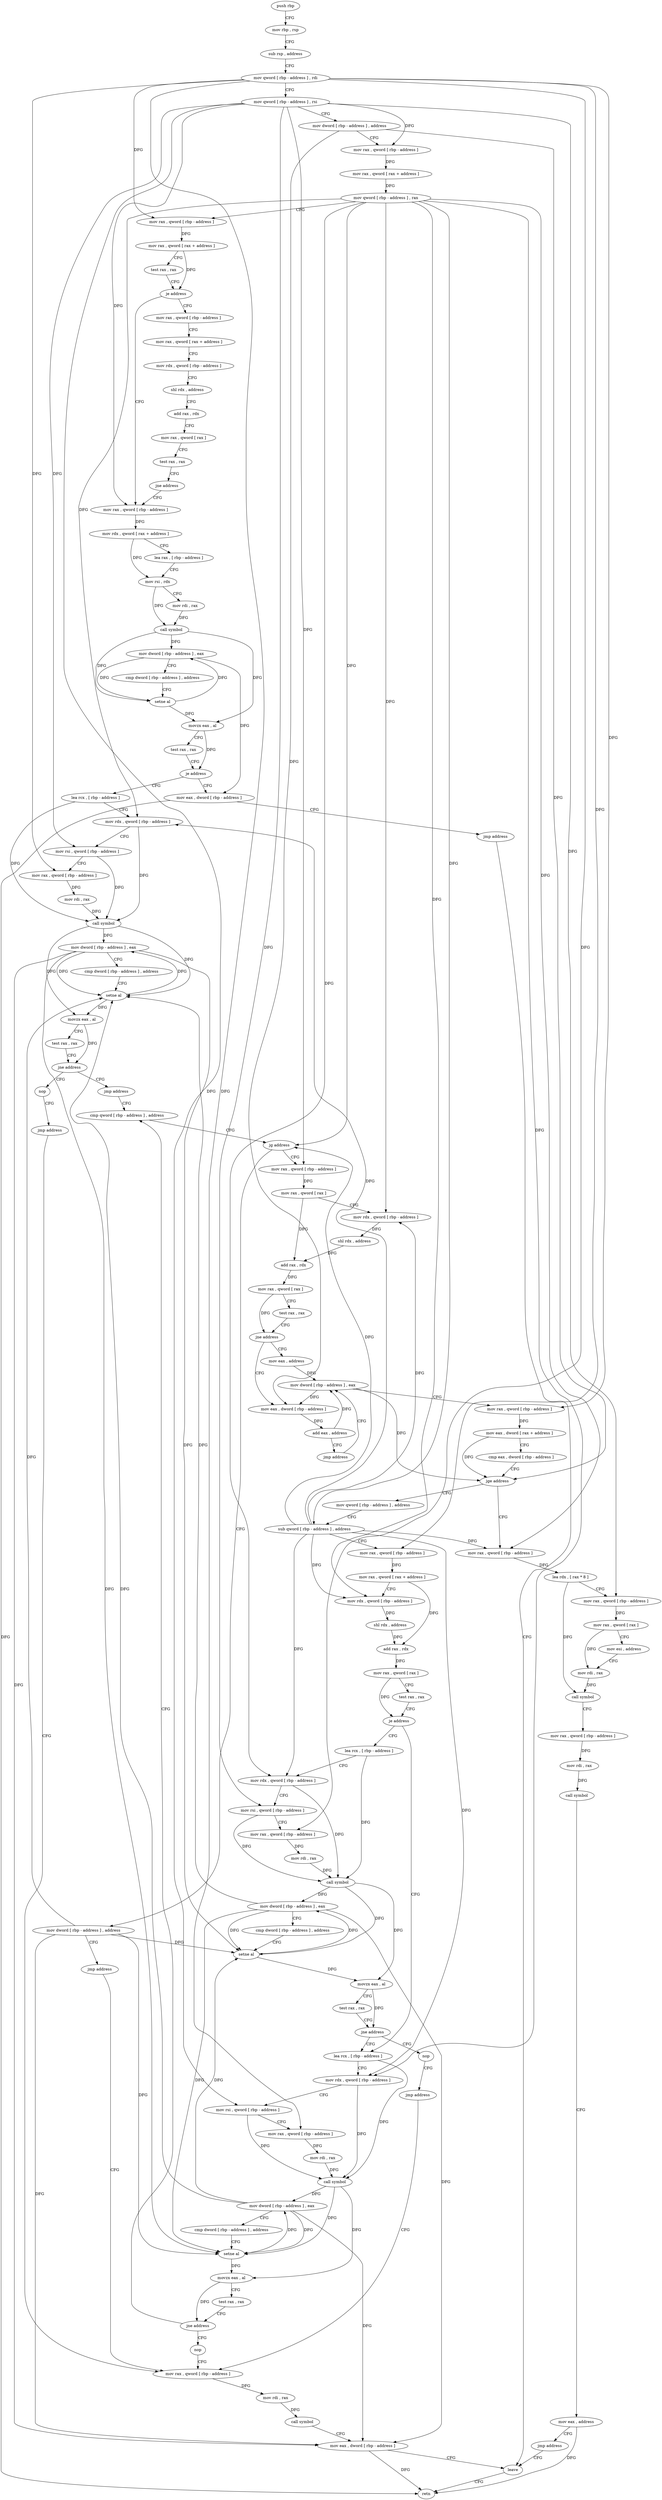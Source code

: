 digraph "func" {
"4429248" [label = "push rbp" ]
"4429249" [label = "mov rbp , rsp" ]
"4429252" [label = "sub rsp , address" ]
"4429256" [label = "mov qword [ rbp - address ] , rdi" ]
"4429260" [label = "mov qword [ rbp - address ] , rsi" ]
"4429264" [label = "mov dword [ rbp - address ] , address" ]
"4429271" [label = "mov rax , qword [ rbp - address ]" ]
"4429275" [label = "mov rax , qword [ rax + address ]" ]
"4429279" [label = "mov qword [ rbp - address ] , rax" ]
"4429283" [label = "mov rax , qword [ rbp - address ]" ]
"4429287" [label = "mov rax , qword [ rax + address ]" ]
"4429294" [label = "test rax , rax" ]
"4429297" [label = "je address" ]
"4429329" [label = "mov rax , qword [ rbp - address ]" ]
"4429299" [label = "mov rax , qword [ rbp - address ]" ]
"4429333" [label = "mov rdx , qword [ rax + address ]" ]
"4429337" [label = "lea rax , [ rbp - address ]" ]
"4429341" [label = "mov rsi , rdx" ]
"4429344" [label = "mov rdi , rax" ]
"4429347" [label = "call symbol" ]
"4429352" [label = "mov dword [ rbp - address ] , eax" ]
"4429355" [label = "cmp dword [ rbp - address ] , address" ]
"4429359" [label = "setne al" ]
"4429362" [label = "movzx eax , al" ]
"4429365" [label = "test rax , rax" ]
"4429368" [label = "je address" ]
"4429378" [label = "lea rcx , [ rbp - address ]" ]
"4429370" [label = "mov eax , dword [ rbp - address ]" ]
"4429303" [label = "mov rax , qword [ rax + address ]" ]
"4429310" [label = "mov rdx , qword [ rbp - address ]" ]
"4429314" [label = "shl rdx , address" ]
"4429318" [label = "add rax , rdx" ]
"4429321" [label = "mov rax , qword [ rax ]" ]
"4429324" [label = "test rax , rax" ]
"4429327" [label = "jne address" ]
"4429382" [label = "mov rdx , qword [ rbp - address ]" ]
"4429386" [label = "mov rsi , qword [ rbp - address ]" ]
"4429390" [label = "mov rax , qword [ rbp - address ]" ]
"4429394" [label = "mov rdi , rax" ]
"4429397" [label = "call symbol" ]
"4429402" [label = "mov dword [ rbp - address ] , eax" ]
"4429405" [label = "cmp dword [ rbp - address ] , address" ]
"4429409" [label = "setne al" ]
"4429412" [label = "movzx eax , al" ]
"4429415" [label = "test rax , rax" ]
"4429418" [label = "jne address" ]
"4429687" [label = "nop" ]
"4429424" [label = "jmp address" ]
"4429373" [label = "jmp address" ]
"4429709" [label = "leave" ]
"4429688" [label = "jmp address" ]
"4429694" [label = "mov rax , qword [ rbp - address ]" ]
"4429667" [label = "cmp qword [ rbp - address ] , address" ]
"4429710" [label = "retn" ]
"4429698" [label = "mov rdi , rax" ]
"4429701" [label = "call symbol" ]
"4429706" [label = "mov eax , dword [ rbp - address ]" ]
"4429672" [label = "jg address" ]
"4429429" [label = "mov rax , qword [ rbp - address ]" ]
"4429678" [label = "mov dword [ rbp - address ] , address" ]
"4429433" [label = "mov rax , qword [ rax ]" ]
"4429436" [label = "mov rdx , qword [ rbp - address ]" ]
"4429440" [label = "shl rdx , address" ]
"4429444" [label = "add rax , rdx" ]
"4429447" [label = "mov rax , qword [ rax ]" ]
"4429450" [label = "test rax , rax" ]
"4429453" [label = "jne address" ]
"4429463" [label = "mov eax , address" ]
"4429455" [label = "mov eax , dword [ rbp - address ]" ]
"4429685" [label = "jmp address" ]
"4429468" [label = "mov dword [ rbp - address ] , eax" ]
"4429458" [label = "add eax , address" ]
"4429461" [label = "jmp address" ]
"4429540" [label = "mov qword [ rbp - address ] , address" ]
"4429548" [label = "sub qword [ rbp - address ] , address" ]
"4429553" [label = "mov rax , qword [ rbp - address ]" ]
"4429557" [label = "mov rax , qword [ rax + address ]" ]
"4429564" [label = "mov rdx , qword [ rbp - address ]" ]
"4429568" [label = "shl rdx , address" ]
"4429572" [label = "add rax , rdx" ]
"4429575" [label = "mov rax , qword [ rax ]" ]
"4429578" [label = "test rax , rax" ]
"4429581" [label = "je address" ]
"4429625" [label = "lea rcx , [ rbp - address ]" ]
"4429583" [label = "lea rcx , [ rbp - address ]" ]
"4429486" [label = "mov rax , qword [ rbp - address ]" ]
"4429490" [label = "lea rdx , [ rax * 8 ]" ]
"4429498" [label = "mov rax , qword [ rbp - address ]" ]
"4429502" [label = "mov rax , qword [ rax ]" ]
"4429505" [label = "mov esi , address" ]
"4429510" [label = "mov rdi , rax" ]
"4429513" [label = "call symbol" ]
"4429518" [label = "mov rax , qword [ rbp - address ]" ]
"4429522" [label = "mov rdi , rax" ]
"4429525" [label = "call symbol" ]
"4429530" [label = "mov eax , address" ]
"4429535" [label = "jmp address" ]
"4429471" [label = "mov rax , qword [ rbp - address ]" ]
"4429475" [label = "mov eax , dword [ rax + address ]" ]
"4429481" [label = "cmp eax , dword [ rbp - address ]" ]
"4429484" [label = "jge address" ]
"4429629" [label = "mov rdx , qword [ rbp - address ]" ]
"4429633" [label = "mov rsi , qword [ rbp - address ]" ]
"4429637" [label = "mov rax , qword [ rbp - address ]" ]
"4429641" [label = "mov rdi , rax" ]
"4429644" [label = "call symbol" ]
"4429649" [label = "mov dword [ rbp - address ] , eax" ]
"4429652" [label = "cmp dword [ rbp - address ] , address" ]
"4429656" [label = "setne al" ]
"4429659" [label = "movzx eax , al" ]
"4429662" [label = "test rax , rax" ]
"4429665" [label = "jne address" ]
"4429693" [label = "nop" ]
"4429587" [label = "mov rdx , qword [ rbp - address ]" ]
"4429591" [label = "mov rsi , qword [ rbp - address ]" ]
"4429595" [label = "mov rax , qword [ rbp - address ]" ]
"4429599" [label = "mov rdi , rax" ]
"4429602" [label = "call symbol" ]
"4429607" [label = "mov dword [ rbp - address ] , eax" ]
"4429610" [label = "cmp dword [ rbp - address ] , address" ]
"4429614" [label = "setne al" ]
"4429617" [label = "movzx eax , al" ]
"4429620" [label = "test rax , rax" ]
"4429623" [label = "jne address" ]
"4429690" [label = "nop" ]
"4429691" [label = "jmp address" ]
"4429248" -> "4429249" [ label = "CFG" ]
"4429249" -> "4429252" [ label = "CFG" ]
"4429252" -> "4429256" [ label = "CFG" ]
"4429256" -> "4429260" [ label = "CFG" ]
"4429256" -> "4429283" [ label = "DFG" ]
"4429256" -> "4429390" [ label = "DFG" ]
"4429256" -> "4429471" [ label = "DFG" ]
"4429256" -> "4429553" [ label = "DFG" ]
"4429256" -> "4429637" [ label = "DFG" ]
"4429256" -> "4429595" [ label = "DFG" ]
"4429260" -> "4429264" [ label = "CFG" ]
"4429260" -> "4429271" [ label = "DFG" ]
"4429260" -> "4429329" [ label = "DFG" ]
"4429260" -> "4429386" [ label = "DFG" ]
"4429260" -> "4429429" [ label = "DFG" ]
"4429260" -> "4429498" [ label = "DFG" ]
"4429260" -> "4429633" [ label = "DFG" ]
"4429260" -> "4429591" [ label = "DFG" ]
"4429264" -> "4429271" [ label = "CFG" ]
"4429264" -> "4429455" [ label = "DFG" ]
"4429264" -> "4429484" [ label = "DFG" ]
"4429271" -> "4429275" [ label = "DFG" ]
"4429275" -> "4429279" [ label = "DFG" ]
"4429279" -> "4429283" [ label = "CFG" ]
"4429279" -> "4429382" [ label = "DFG" ]
"4429279" -> "4429672" [ label = "DFG" ]
"4429279" -> "4429436" [ label = "DFG" ]
"4429279" -> "4429548" [ label = "DFG" ]
"4429279" -> "4429564" [ label = "DFG" ]
"4429279" -> "4429486" [ label = "DFG" ]
"4429279" -> "4429629" [ label = "DFG" ]
"4429279" -> "4429587" [ label = "DFG" ]
"4429283" -> "4429287" [ label = "DFG" ]
"4429287" -> "4429294" [ label = "CFG" ]
"4429287" -> "4429297" [ label = "DFG" ]
"4429294" -> "4429297" [ label = "CFG" ]
"4429297" -> "4429329" [ label = "CFG" ]
"4429297" -> "4429299" [ label = "CFG" ]
"4429329" -> "4429333" [ label = "DFG" ]
"4429299" -> "4429303" [ label = "CFG" ]
"4429333" -> "4429337" [ label = "CFG" ]
"4429333" -> "4429341" [ label = "DFG" ]
"4429337" -> "4429341" [ label = "CFG" ]
"4429341" -> "4429344" [ label = "CFG" ]
"4429341" -> "4429347" [ label = "DFG" ]
"4429344" -> "4429347" [ label = "DFG" ]
"4429347" -> "4429352" [ label = "DFG" ]
"4429347" -> "4429359" [ label = "DFG" ]
"4429347" -> "4429362" [ label = "DFG" ]
"4429352" -> "4429355" [ label = "CFG" ]
"4429352" -> "4429359" [ label = "DFG" ]
"4429352" -> "4429370" [ label = "DFG" ]
"4429355" -> "4429359" [ label = "CFG" ]
"4429359" -> "4429362" [ label = "DFG" ]
"4429359" -> "4429352" [ label = "DFG" ]
"4429362" -> "4429365" [ label = "CFG" ]
"4429362" -> "4429368" [ label = "DFG" ]
"4429365" -> "4429368" [ label = "CFG" ]
"4429368" -> "4429378" [ label = "CFG" ]
"4429368" -> "4429370" [ label = "CFG" ]
"4429378" -> "4429382" [ label = "CFG" ]
"4429378" -> "4429397" [ label = "DFG" ]
"4429370" -> "4429373" [ label = "CFG" ]
"4429370" -> "4429710" [ label = "DFG" ]
"4429303" -> "4429310" [ label = "CFG" ]
"4429310" -> "4429314" [ label = "CFG" ]
"4429314" -> "4429318" [ label = "CFG" ]
"4429318" -> "4429321" [ label = "CFG" ]
"4429321" -> "4429324" [ label = "CFG" ]
"4429324" -> "4429327" [ label = "CFG" ]
"4429327" -> "4429329" [ label = "CFG" ]
"4429382" -> "4429386" [ label = "CFG" ]
"4429382" -> "4429397" [ label = "DFG" ]
"4429386" -> "4429390" [ label = "CFG" ]
"4429386" -> "4429397" [ label = "DFG" ]
"4429390" -> "4429394" [ label = "DFG" ]
"4429394" -> "4429397" [ label = "DFG" ]
"4429397" -> "4429402" [ label = "DFG" ]
"4429397" -> "4429409" [ label = "DFG" ]
"4429397" -> "4429412" [ label = "DFG" ]
"4429402" -> "4429405" [ label = "CFG" ]
"4429402" -> "4429409" [ label = "DFG" ]
"4429402" -> "4429706" [ label = "DFG" ]
"4429402" -> "4429656" [ label = "DFG" ]
"4429402" -> "4429614" [ label = "DFG" ]
"4429405" -> "4429409" [ label = "CFG" ]
"4429409" -> "4429412" [ label = "DFG" ]
"4429409" -> "4429402" [ label = "DFG" ]
"4429412" -> "4429415" [ label = "CFG" ]
"4429412" -> "4429418" [ label = "DFG" ]
"4429415" -> "4429418" [ label = "CFG" ]
"4429418" -> "4429687" [ label = "CFG" ]
"4429418" -> "4429424" [ label = "CFG" ]
"4429687" -> "4429688" [ label = "CFG" ]
"4429424" -> "4429667" [ label = "CFG" ]
"4429373" -> "4429709" [ label = "CFG" ]
"4429709" -> "4429710" [ label = "CFG" ]
"4429688" -> "4429694" [ label = "CFG" ]
"4429694" -> "4429698" [ label = "DFG" ]
"4429667" -> "4429672" [ label = "CFG" ]
"4429698" -> "4429701" [ label = "DFG" ]
"4429701" -> "4429706" [ label = "CFG" ]
"4429706" -> "4429709" [ label = "CFG" ]
"4429706" -> "4429710" [ label = "DFG" ]
"4429672" -> "4429429" [ label = "CFG" ]
"4429672" -> "4429678" [ label = "CFG" ]
"4429429" -> "4429433" [ label = "DFG" ]
"4429678" -> "4429685" [ label = "CFG" ]
"4429678" -> "4429409" [ label = "DFG" ]
"4429678" -> "4429706" [ label = "DFG" ]
"4429678" -> "4429656" [ label = "DFG" ]
"4429678" -> "4429614" [ label = "DFG" ]
"4429433" -> "4429436" [ label = "CFG" ]
"4429433" -> "4429444" [ label = "DFG" ]
"4429436" -> "4429440" [ label = "DFG" ]
"4429440" -> "4429444" [ label = "DFG" ]
"4429444" -> "4429447" [ label = "DFG" ]
"4429447" -> "4429450" [ label = "CFG" ]
"4429447" -> "4429453" [ label = "DFG" ]
"4429450" -> "4429453" [ label = "CFG" ]
"4429453" -> "4429463" [ label = "CFG" ]
"4429453" -> "4429455" [ label = "CFG" ]
"4429463" -> "4429468" [ label = "DFG" ]
"4429455" -> "4429458" [ label = "DFG" ]
"4429685" -> "4429694" [ label = "CFG" ]
"4429468" -> "4429471" [ label = "CFG" ]
"4429468" -> "4429455" [ label = "DFG" ]
"4429468" -> "4429484" [ label = "DFG" ]
"4429458" -> "4429461" [ label = "CFG" ]
"4429458" -> "4429468" [ label = "DFG" ]
"4429461" -> "4429468" [ label = "CFG" ]
"4429540" -> "4429548" [ label = "CFG" ]
"4429548" -> "4429553" [ label = "CFG" ]
"4429548" -> "4429382" [ label = "DFG" ]
"4429548" -> "4429672" [ label = "DFG" ]
"4429548" -> "4429436" [ label = "DFG" ]
"4429548" -> "4429564" [ label = "DFG" ]
"4429548" -> "4429486" [ label = "DFG" ]
"4429548" -> "4429629" [ label = "DFG" ]
"4429548" -> "4429587" [ label = "DFG" ]
"4429553" -> "4429557" [ label = "DFG" ]
"4429557" -> "4429564" [ label = "CFG" ]
"4429557" -> "4429572" [ label = "DFG" ]
"4429564" -> "4429568" [ label = "DFG" ]
"4429568" -> "4429572" [ label = "DFG" ]
"4429572" -> "4429575" [ label = "DFG" ]
"4429575" -> "4429578" [ label = "CFG" ]
"4429575" -> "4429581" [ label = "DFG" ]
"4429578" -> "4429581" [ label = "CFG" ]
"4429581" -> "4429625" [ label = "CFG" ]
"4429581" -> "4429583" [ label = "CFG" ]
"4429625" -> "4429629" [ label = "CFG" ]
"4429625" -> "4429644" [ label = "DFG" ]
"4429583" -> "4429587" [ label = "CFG" ]
"4429583" -> "4429602" [ label = "DFG" ]
"4429486" -> "4429490" [ label = "DFG" ]
"4429490" -> "4429498" [ label = "CFG" ]
"4429490" -> "4429513" [ label = "DFG" ]
"4429498" -> "4429502" [ label = "DFG" ]
"4429502" -> "4429505" [ label = "CFG" ]
"4429502" -> "4429510" [ label = "DFG" ]
"4429505" -> "4429510" [ label = "CFG" ]
"4429510" -> "4429513" [ label = "DFG" ]
"4429513" -> "4429518" [ label = "CFG" ]
"4429518" -> "4429522" [ label = "DFG" ]
"4429522" -> "4429525" [ label = "DFG" ]
"4429525" -> "4429530" [ label = "CFG" ]
"4429530" -> "4429535" [ label = "CFG" ]
"4429530" -> "4429710" [ label = "DFG" ]
"4429535" -> "4429709" [ label = "CFG" ]
"4429471" -> "4429475" [ label = "DFG" ]
"4429475" -> "4429481" [ label = "CFG" ]
"4429475" -> "4429484" [ label = "DFG" ]
"4429481" -> "4429484" [ label = "CFG" ]
"4429484" -> "4429540" [ label = "CFG" ]
"4429484" -> "4429486" [ label = "CFG" ]
"4429629" -> "4429633" [ label = "CFG" ]
"4429629" -> "4429644" [ label = "DFG" ]
"4429633" -> "4429637" [ label = "CFG" ]
"4429633" -> "4429644" [ label = "DFG" ]
"4429637" -> "4429641" [ label = "DFG" ]
"4429641" -> "4429644" [ label = "DFG" ]
"4429644" -> "4429649" [ label = "DFG" ]
"4429644" -> "4429656" [ label = "DFG" ]
"4429644" -> "4429659" [ label = "DFG" ]
"4429649" -> "4429652" [ label = "CFG" ]
"4429649" -> "4429409" [ label = "DFG" ]
"4429649" -> "4429706" [ label = "DFG" ]
"4429649" -> "4429656" [ label = "DFG" ]
"4429649" -> "4429614" [ label = "DFG" ]
"4429652" -> "4429656" [ label = "CFG" ]
"4429656" -> "4429659" [ label = "DFG" ]
"4429656" -> "4429649" [ label = "DFG" ]
"4429659" -> "4429662" [ label = "CFG" ]
"4429659" -> "4429665" [ label = "DFG" ]
"4429662" -> "4429665" [ label = "CFG" ]
"4429665" -> "4429693" [ label = "CFG" ]
"4429665" -> "4429667" [ label = "CFG" ]
"4429693" -> "4429694" [ label = "CFG" ]
"4429587" -> "4429591" [ label = "CFG" ]
"4429587" -> "4429602" [ label = "DFG" ]
"4429591" -> "4429595" [ label = "CFG" ]
"4429591" -> "4429602" [ label = "DFG" ]
"4429595" -> "4429599" [ label = "DFG" ]
"4429599" -> "4429602" [ label = "DFG" ]
"4429602" -> "4429607" [ label = "DFG" ]
"4429602" -> "4429614" [ label = "DFG" ]
"4429602" -> "4429617" [ label = "DFG" ]
"4429607" -> "4429610" [ label = "CFG" ]
"4429607" -> "4429409" [ label = "DFG" ]
"4429607" -> "4429706" [ label = "DFG" ]
"4429607" -> "4429656" [ label = "DFG" ]
"4429607" -> "4429614" [ label = "DFG" ]
"4429610" -> "4429614" [ label = "CFG" ]
"4429614" -> "4429617" [ label = "DFG" ]
"4429614" -> "4429607" [ label = "DFG" ]
"4429617" -> "4429620" [ label = "CFG" ]
"4429617" -> "4429623" [ label = "DFG" ]
"4429620" -> "4429623" [ label = "CFG" ]
"4429623" -> "4429690" [ label = "CFG" ]
"4429623" -> "4429625" [ label = "CFG" ]
"4429690" -> "4429691" [ label = "CFG" ]
"4429691" -> "4429694" [ label = "CFG" ]
}
